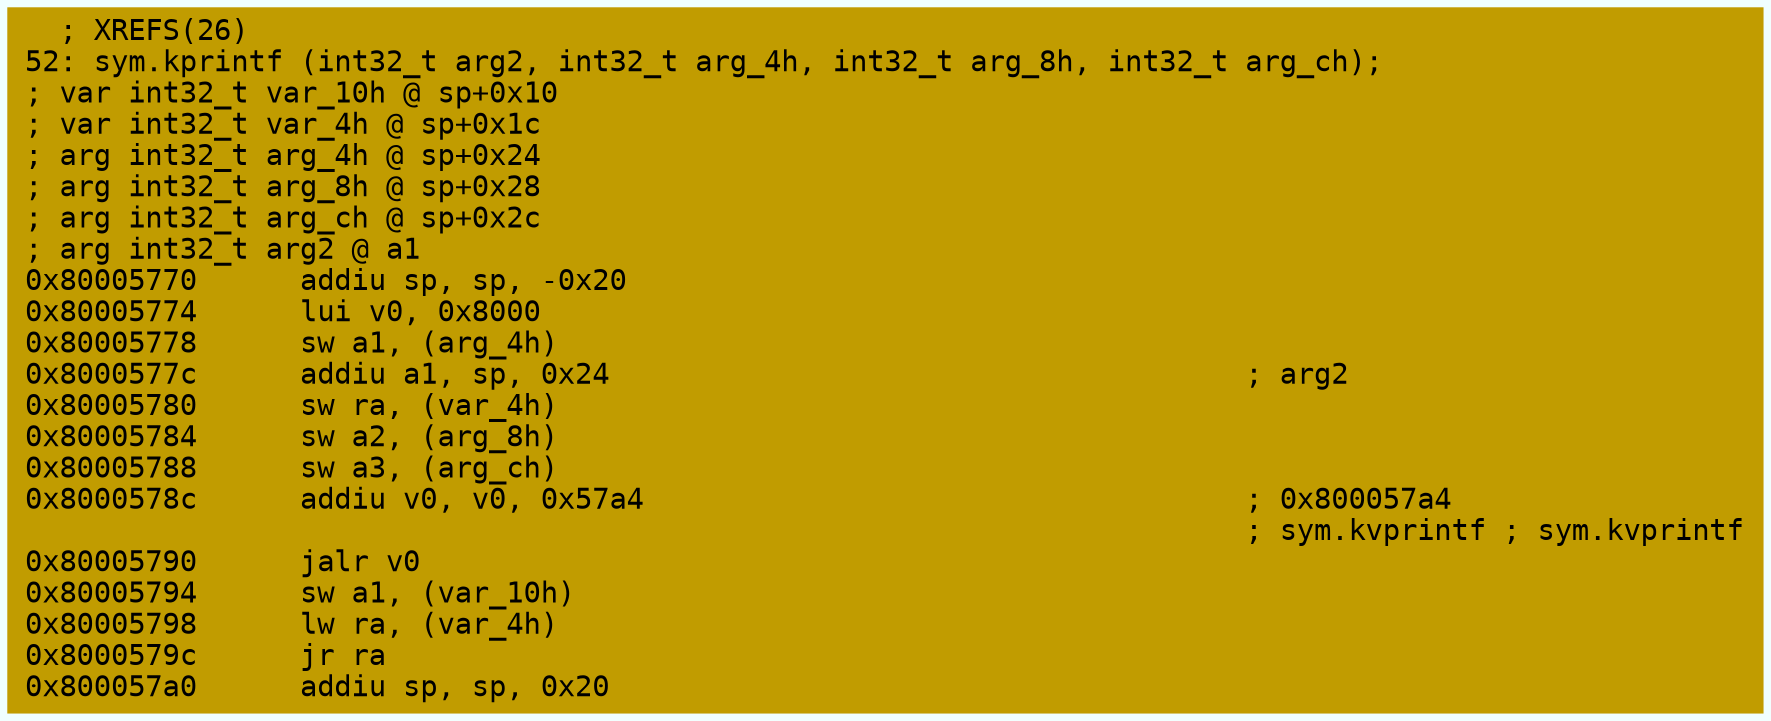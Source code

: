digraph code {
	graph [bgcolor=azure fontsize=8 fontname="Courier" splines="ortho"];
	node [fillcolor=gray style=filled shape=box];
	edge [arrowhead="normal"];
	"0x80005770" [URL="sym.kprintf/0x80005770", fillcolor="#c19c00",color="#c19c00", fontname="Courier",label="  ; XREFS(26)\l52: sym.kprintf (int32_t arg2, int32_t arg_4h, int32_t arg_8h, int32_t arg_ch);\l; var int32_t var_10h @ sp+0x10\l; var int32_t var_4h @ sp+0x1c\l; arg int32_t arg_4h @ sp+0x24\l; arg int32_t arg_8h @ sp+0x28\l; arg int32_t arg_ch @ sp+0x2c\l; arg int32_t arg2 @ a1\l0x80005770      addiu sp, sp, -0x20\l0x80005774      lui v0, 0x8000\l0x80005778      sw a1, (arg_4h)\l0x8000577c      addiu a1, sp, 0x24                                     ; arg2\l0x80005780      sw ra, (var_4h)\l0x80005784      sw a2, (arg_8h)\l0x80005788      sw a3, (arg_ch)\l0x8000578c      addiu v0, v0, 0x57a4                                   ; 0x800057a4\l                                                                       ; sym.kvprintf ; sym.kvprintf\l0x80005790      jalr v0\l0x80005794      sw a1, (var_10h)\l0x80005798      lw ra, (var_4h)\l0x8000579c      jr ra\l0x800057a0      addiu sp, sp, 0x20\l"]
}
